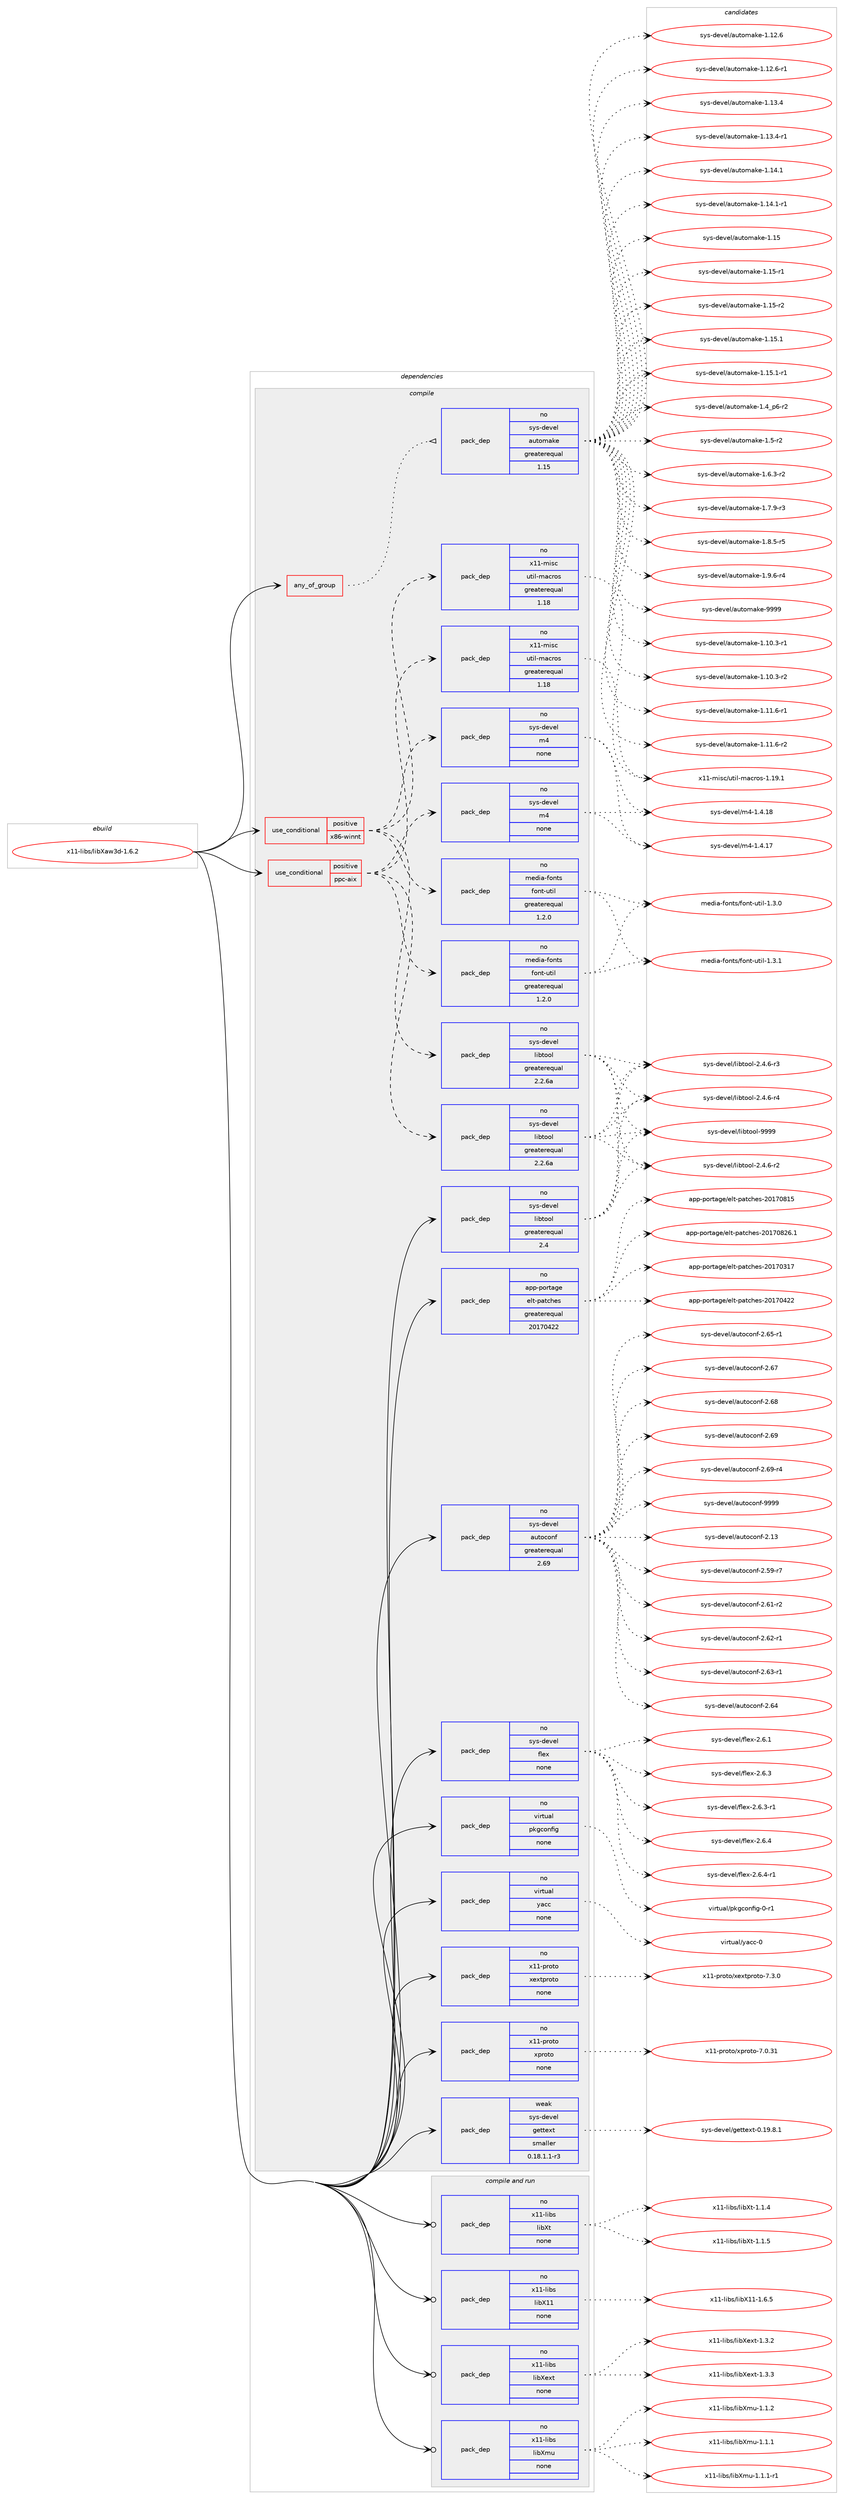 digraph prolog {

# *************
# Graph options
# *************

newrank=true;
concentrate=true;
compound=true;
graph [rankdir=LR,fontname=Helvetica,fontsize=10,ranksep=1.5];#, ranksep=2.5, nodesep=0.2];
edge  [arrowhead=vee];
node  [fontname=Helvetica,fontsize=10];

# **********
# The ebuild
# **********

subgraph cluster_leftcol {
color=gray;
rank=same;
label=<<i>ebuild</i>>;
id [label="x11-libs/libXaw3d-1.6.2", color=red, width=4, href="../x11-libs/libXaw3d-1.6.2.svg"];
}

# ****************
# The dependencies
# ****************

subgraph cluster_midcol {
color=gray;
label=<<i>dependencies</i>>;
subgraph cluster_compile {
fillcolor="#eeeeee";
style=filled;
label=<<i>compile</i>>;
subgraph any9282 {
dependency517478 [label=<<TABLE BORDER="0" CELLBORDER="1" CELLSPACING="0" CELLPADDING="4"><TR><TD CELLPADDING="10">any_of_group</TD></TR></TABLE>>, shape=none, color=red];subgraph pack385469 {
dependency517479 [label=<<TABLE BORDER="0" CELLBORDER="1" CELLSPACING="0" CELLPADDING="4" WIDTH="220"><TR><TD ROWSPAN="6" CELLPADDING="30">pack_dep</TD></TR><TR><TD WIDTH="110">no</TD></TR><TR><TD>sys-devel</TD></TR><TR><TD>automake</TD></TR><TR><TD>greaterequal</TD></TR><TR><TD>1.15</TD></TR></TABLE>>, shape=none, color=blue];
}
dependency517478:e -> dependency517479:w [weight=20,style="dotted",arrowhead="oinv"];
}
id:e -> dependency517478:w [weight=20,style="solid",arrowhead="vee"];
subgraph cond122388 {
dependency517480 [label=<<TABLE BORDER="0" CELLBORDER="1" CELLSPACING="0" CELLPADDING="4"><TR><TD ROWSPAN="3" CELLPADDING="10">use_conditional</TD></TR><TR><TD>positive</TD></TR><TR><TD>ppc-aix</TD></TR></TABLE>>, shape=none, color=red];
subgraph pack385470 {
dependency517481 [label=<<TABLE BORDER="0" CELLBORDER="1" CELLSPACING="0" CELLPADDING="4" WIDTH="220"><TR><TD ROWSPAN="6" CELLPADDING="30">pack_dep</TD></TR><TR><TD WIDTH="110">no</TD></TR><TR><TD>sys-devel</TD></TR><TR><TD>libtool</TD></TR><TR><TD>greaterequal</TD></TR><TR><TD>2.2.6a</TD></TR></TABLE>>, shape=none, color=blue];
}
dependency517480:e -> dependency517481:w [weight=20,style="dashed",arrowhead="vee"];
subgraph pack385471 {
dependency517482 [label=<<TABLE BORDER="0" CELLBORDER="1" CELLSPACING="0" CELLPADDING="4" WIDTH="220"><TR><TD ROWSPAN="6" CELLPADDING="30">pack_dep</TD></TR><TR><TD WIDTH="110">no</TD></TR><TR><TD>sys-devel</TD></TR><TR><TD>m4</TD></TR><TR><TD>none</TD></TR><TR><TD></TD></TR></TABLE>>, shape=none, color=blue];
}
dependency517480:e -> dependency517482:w [weight=20,style="dashed",arrowhead="vee"];
subgraph pack385472 {
dependency517483 [label=<<TABLE BORDER="0" CELLBORDER="1" CELLSPACING="0" CELLPADDING="4" WIDTH="220"><TR><TD ROWSPAN="6" CELLPADDING="30">pack_dep</TD></TR><TR><TD WIDTH="110">no</TD></TR><TR><TD>x11-misc</TD></TR><TR><TD>util-macros</TD></TR><TR><TD>greaterequal</TD></TR><TR><TD>1.18</TD></TR></TABLE>>, shape=none, color=blue];
}
dependency517480:e -> dependency517483:w [weight=20,style="dashed",arrowhead="vee"];
subgraph pack385473 {
dependency517484 [label=<<TABLE BORDER="0" CELLBORDER="1" CELLSPACING="0" CELLPADDING="4" WIDTH="220"><TR><TD ROWSPAN="6" CELLPADDING="30">pack_dep</TD></TR><TR><TD WIDTH="110">no</TD></TR><TR><TD>media-fonts</TD></TR><TR><TD>font-util</TD></TR><TR><TD>greaterequal</TD></TR><TR><TD>1.2.0</TD></TR></TABLE>>, shape=none, color=blue];
}
dependency517480:e -> dependency517484:w [weight=20,style="dashed",arrowhead="vee"];
}
id:e -> dependency517480:w [weight=20,style="solid",arrowhead="vee"];
subgraph cond122389 {
dependency517485 [label=<<TABLE BORDER="0" CELLBORDER="1" CELLSPACING="0" CELLPADDING="4"><TR><TD ROWSPAN="3" CELLPADDING="10">use_conditional</TD></TR><TR><TD>positive</TD></TR><TR><TD>x86-winnt</TD></TR></TABLE>>, shape=none, color=red];
subgraph pack385474 {
dependency517486 [label=<<TABLE BORDER="0" CELLBORDER="1" CELLSPACING="0" CELLPADDING="4" WIDTH="220"><TR><TD ROWSPAN="6" CELLPADDING="30">pack_dep</TD></TR><TR><TD WIDTH="110">no</TD></TR><TR><TD>sys-devel</TD></TR><TR><TD>libtool</TD></TR><TR><TD>greaterequal</TD></TR><TR><TD>2.2.6a</TD></TR></TABLE>>, shape=none, color=blue];
}
dependency517485:e -> dependency517486:w [weight=20,style="dashed",arrowhead="vee"];
subgraph pack385475 {
dependency517487 [label=<<TABLE BORDER="0" CELLBORDER="1" CELLSPACING="0" CELLPADDING="4" WIDTH="220"><TR><TD ROWSPAN="6" CELLPADDING="30">pack_dep</TD></TR><TR><TD WIDTH="110">no</TD></TR><TR><TD>sys-devel</TD></TR><TR><TD>m4</TD></TR><TR><TD>none</TD></TR><TR><TD></TD></TR></TABLE>>, shape=none, color=blue];
}
dependency517485:e -> dependency517487:w [weight=20,style="dashed",arrowhead="vee"];
subgraph pack385476 {
dependency517488 [label=<<TABLE BORDER="0" CELLBORDER="1" CELLSPACING="0" CELLPADDING="4" WIDTH="220"><TR><TD ROWSPAN="6" CELLPADDING="30">pack_dep</TD></TR><TR><TD WIDTH="110">no</TD></TR><TR><TD>x11-misc</TD></TR><TR><TD>util-macros</TD></TR><TR><TD>greaterequal</TD></TR><TR><TD>1.18</TD></TR></TABLE>>, shape=none, color=blue];
}
dependency517485:e -> dependency517488:w [weight=20,style="dashed",arrowhead="vee"];
subgraph pack385477 {
dependency517489 [label=<<TABLE BORDER="0" CELLBORDER="1" CELLSPACING="0" CELLPADDING="4" WIDTH="220"><TR><TD ROWSPAN="6" CELLPADDING="30">pack_dep</TD></TR><TR><TD WIDTH="110">no</TD></TR><TR><TD>media-fonts</TD></TR><TR><TD>font-util</TD></TR><TR><TD>greaterequal</TD></TR><TR><TD>1.2.0</TD></TR></TABLE>>, shape=none, color=blue];
}
dependency517485:e -> dependency517489:w [weight=20,style="dashed",arrowhead="vee"];
}
id:e -> dependency517485:w [weight=20,style="solid",arrowhead="vee"];
subgraph pack385478 {
dependency517490 [label=<<TABLE BORDER="0" CELLBORDER="1" CELLSPACING="0" CELLPADDING="4" WIDTH="220"><TR><TD ROWSPAN="6" CELLPADDING="30">pack_dep</TD></TR><TR><TD WIDTH="110">no</TD></TR><TR><TD>app-portage</TD></TR><TR><TD>elt-patches</TD></TR><TR><TD>greaterequal</TD></TR><TR><TD>20170422</TD></TR></TABLE>>, shape=none, color=blue];
}
id:e -> dependency517490:w [weight=20,style="solid",arrowhead="vee"];
subgraph pack385479 {
dependency517491 [label=<<TABLE BORDER="0" CELLBORDER="1" CELLSPACING="0" CELLPADDING="4" WIDTH="220"><TR><TD ROWSPAN="6" CELLPADDING="30">pack_dep</TD></TR><TR><TD WIDTH="110">no</TD></TR><TR><TD>sys-devel</TD></TR><TR><TD>autoconf</TD></TR><TR><TD>greaterequal</TD></TR><TR><TD>2.69</TD></TR></TABLE>>, shape=none, color=blue];
}
id:e -> dependency517491:w [weight=20,style="solid",arrowhead="vee"];
subgraph pack385480 {
dependency517492 [label=<<TABLE BORDER="0" CELLBORDER="1" CELLSPACING="0" CELLPADDING="4" WIDTH="220"><TR><TD ROWSPAN="6" CELLPADDING="30">pack_dep</TD></TR><TR><TD WIDTH="110">no</TD></TR><TR><TD>sys-devel</TD></TR><TR><TD>flex</TD></TR><TR><TD>none</TD></TR><TR><TD></TD></TR></TABLE>>, shape=none, color=blue];
}
id:e -> dependency517492:w [weight=20,style="solid",arrowhead="vee"];
subgraph pack385481 {
dependency517493 [label=<<TABLE BORDER="0" CELLBORDER="1" CELLSPACING="0" CELLPADDING="4" WIDTH="220"><TR><TD ROWSPAN="6" CELLPADDING="30">pack_dep</TD></TR><TR><TD WIDTH="110">no</TD></TR><TR><TD>sys-devel</TD></TR><TR><TD>libtool</TD></TR><TR><TD>greaterequal</TD></TR><TR><TD>2.4</TD></TR></TABLE>>, shape=none, color=blue];
}
id:e -> dependency517493:w [weight=20,style="solid",arrowhead="vee"];
subgraph pack385482 {
dependency517494 [label=<<TABLE BORDER="0" CELLBORDER="1" CELLSPACING="0" CELLPADDING="4" WIDTH="220"><TR><TD ROWSPAN="6" CELLPADDING="30">pack_dep</TD></TR><TR><TD WIDTH="110">no</TD></TR><TR><TD>virtual</TD></TR><TR><TD>pkgconfig</TD></TR><TR><TD>none</TD></TR><TR><TD></TD></TR></TABLE>>, shape=none, color=blue];
}
id:e -> dependency517494:w [weight=20,style="solid",arrowhead="vee"];
subgraph pack385483 {
dependency517495 [label=<<TABLE BORDER="0" CELLBORDER="1" CELLSPACING="0" CELLPADDING="4" WIDTH="220"><TR><TD ROWSPAN="6" CELLPADDING="30">pack_dep</TD></TR><TR><TD WIDTH="110">no</TD></TR><TR><TD>virtual</TD></TR><TR><TD>yacc</TD></TR><TR><TD>none</TD></TR><TR><TD></TD></TR></TABLE>>, shape=none, color=blue];
}
id:e -> dependency517495:w [weight=20,style="solid",arrowhead="vee"];
subgraph pack385484 {
dependency517496 [label=<<TABLE BORDER="0" CELLBORDER="1" CELLSPACING="0" CELLPADDING="4" WIDTH="220"><TR><TD ROWSPAN="6" CELLPADDING="30">pack_dep</TD></TR><TR><TD WIDTH="110">no</TD></TR><TR><TD>x11-proto</TD></TR><TR><TD>xextproto</TD></TR><TR><TD>none</TD></TR><TR><TD></TD></TR></TABLE>>, shape=none, color=blue];
}
id:e -> dependency517496:w [weight=20,style="solid",arrowhead="vee"];
subgraph pack385485 {
dependency517497 [label=<<TABLE BORDER="0" CELLBORDER="1" CELLSPACING="0" CELLPADDING="4" WIDTH="220"><TR><TD ROWSPAN="6" CELLPADDING="30">pack_dep</TD></TR><TR><TD WIDTH="110">no</TD></TR><TR><TD>x11-proto</TD></TR><TR><TD>xproto</TD></TR><TR><TD>none</TD></TR><TR><TD></TD></TR></TABLE>>, shape=none, color=blue];
}
id:e -> dependency517497:w [weight=20,style="solid",arrowhead="vee"];
subgraph pack385486 {
dependency517498 [label=<<TABLE BORDER="0" CELLBORDER="1" CELLSPACING="0" CELLPADDING="4" WIDTH="220"><TR><TD ROWSPAN="6" CELLPADDING="30">pack_dep</TD></TR><TR><TD WIDTH="110">weak</TD></TR><TR><TD>sys-devel</TD></TR><TR><TD>gettext</TD></TR><TR><TD>smaller</TD></TR><TR><TD>0.18.1.1-r3</TD></TR></TABLE>>, shape=none, color=blue];
}
id:e -> dependency517498:w [weight=20,style="solid",arrowhead="vee"];
}
subgraph cluster_compileandrun {
fillcolor="#eeeeee";
style=filled;
label=<<i>compile and run</i>>;
subgraph pack385487 {
dependency517499 [label=<<TABLE BORDER="0" CELLBORDER="1" CELLSPACING="0" CELLPADDING="4" WIDTH="220"><TR><TD ROWSPAN="6" CELLPADDING="30">pack_dep</TD></TR><TR><TD WIDTH="110">no</TD></TR><TR><TD>x11-libs</TD></TR><TR><TD>libX11</TD></TR><TR><TD>none</TD></TR><TR><TD></TD></TR></TABLE>>, shape=none, color=blue];
}
id:e -> dependency517499:w [weight=20,style="solid",arrowhead="odotvee"];
subgraph pack385488 {
dependency517500 [label=<<TABLE BORDER="0" CELLBORDER="1" CELLSPACING="0" CELLPADDING="4" WIDTH="220"><TR><TD ROWSPAN="6" CELLPADDING="30">pack_dep</TD></TR><TR><TD WIDTH="110">no</TD></TR><TR><TD>x11-libs</TD></TR><TR><TD>libXext</TD></TR><TR><TD>none</TD></TR><TR><TD></TD></TR></TABLE>>, shape=none, color=blue];
}
id:e -> dependency517500:w [weight=20,style="solid",arrowhead="odotvee"];
subgraph pack385489 {
dependency517501 [label=<<TABLE BORDER="0" CELLBORDER="1" CELLSPACING="0" CELLPADDING="4" WIDTH="220"><TR><TD ROWSPAN="6" CELLPADDING="30">pack_dep</TD></TR><TR><TD WIDTH="110">no</TD></TR><TR><TD>x11-libs</TD></TR><TR><TD>libXmu</TD></TR><TR><TD>none</TD></TR><TR><TD></TD></TR></TABLE>>, shape=none, color=blue];
}
id:e -> dependency517501:w [weight=20,style="solid",arrowhead="odotvee"];
subgraph pack385490 {
dependency517502 [label=<<TABLE BORDER="0" CELLBORDER="1" CELLSPACING="0" CELLPADDING="4" WIDTH="220"><TR><TD ROWSPAN="6" CELLPADDING="30">pack_dep</TD></TR><TR><TD WIDTH="110">no</TD></TR><TR><TD>x11-libs</TD></TR><TR><TD>libXt</TD></TR><TR><TD>none</TD></TR><TR><TD></TD></TR></TABLE>>, shape=none, color=blue];
}
id:e -> dependency517502:w [weight=20,style="solid",arrowhead="odotvee"];
}
subgraph cluster_run {
fillcolor="#eeeeee";
style=filled;
label=<<i>run</i>>;
}
}

# **************
# The candidates
# **************

subgraph cluster_choices {
rank=same;
color=gray;
label=<<i>candidates</i>>;

subgraph choice385469 {
color=black;
nodesep=1;
choice11512111545100101118101108479711711611110997107101454946494846514511449 [label="sys-devel/automake-1.10.3-r1", color=red, width=4,href="../sys-devel/automake-1.10.3-r1.svg"];
choice11512111545100101118101108479711711611110997107101454946494846514511450 [label="sys-devel/automake-1.10.3-r2", color=red, width=4,href="../sys-devel/automake-1.10.3-r2.svg"];
choice11512111545100101118101108479711711611110997107101454946494946544511449 [label="sys-devel/automake-1.11.6-r1", color=red, width=4,href="../sys-devel/automake-1.11.6-r1.svg"];
choice11512111545100101118101108479711711611110997107101454946494946544511450 [label="sys-devel/automake-1.11.6-r2", color=red, width=4,href="../sys-devel/automake-1.11.6-r2.svg"];
choice1151211154510010111810110847971171161111099710710145494649504654 [label="sys-devel/automake-1.12.6", color=red, width=4,href="../sys-devel/automake-1.12.6.svg"];
choice11512111545100101118101108479711711611110997107101454946495046544511449 [label="sys-devel/automake-1.12.6-r1", color=red, width=4,href="../sys-devel/automake-1.12.6-r1.svg"];
choice1151211154510010111810110847971171161111099710710145494649514652 [label="sys-devel/automake-1.13.4", color=red, width=4,href="../sys-devel/automake-1.13.4.svg"];
choice11512111545100101118101108479711711611110997107101454946495146524511449 [label="sys-devel/automake-1.13.4-r1", color=red, width=4,href="../sys-devel/automake-1.13.4-r1.svg"];
choice1151211154510010111810110847971171161111099710710145494649524649 [label="sys-devel/automake-1.14.1", color=red, width=4,href="../sys-devel/automake-1.14.1.svg"];
choice11512111545100101118101108479711711611110997107101454946495246494511449 [label="sys-devel/automake-1.14.1-r1", color=red, width=4,href="../sys-devel/automake-1.14.1-r1.svg"];
choice115121115451001011181011084797117116111109971071014549464953 [label="sys-devel/automake-1.15", color=red, width=4,href="../sys-devel/automake-1.15.svg"];
choice1151211154510010111810110847971171161111099710710145494649534511449 [label="sys-devel/automake-1.15-r1", color=red, width=4,href="../sys-devel/automake-1.15-r1.svg"];
choice1151211154510010111810110847971171161111099710710145494649534511450 [label="sys-devel/automake-1.15-r2", color=red, width=4,href="../sys-devel/automake-1.15-r2.svg"];
choice1151211154510010111810110847971171161111099710710145494649534649 [label="sys-devel/automake-1.15.1", color=red, width=4,href="../sys-devel/automake-1.15.1.svg"];
choice11512111545100101118101108479711711611110997107101454946495346494511449 [label="sys-devel/automake-1.15.1-r1", color=red, width=4,href="../sys-devel/automake-1.15.1-r1.svg"];
choice115121115451001011181011084797117116111109971071014549465295112544511450 [label="sys-devel/automake-1.4_p6-r2", color=red, width=4,href="../sys-devel/automake-1.4_p6-r2.svg"];
choice11512111545100101118101108479711711611110997107101454946534511450 [label="sys-devel/automake-1.5-r2", color=red, width=4,href="../sys-devel/automake-1.5-r2.svg"];
choice115121115451001011181011084797117116111109971071014549465446514511450 [label="sys-devel/automake-1.6.3-r2", color=red, width=4,href="../sys-devel/automake-1.6.3-r2.svg"];
choice115121115451001011181011084797117116111109971071014549465546574511451 [label="sys-devel/automake-1.7.9-r3", color=red, width=4,href="../sys-devel/automake-1.7.9-r3.svg"];
choice115121115451001011181011084797117116111109971071014549465646534511453 [label="sys-devel/automake-1.8.5-r5", color=red, width=4,href="../sys-devel/automake-1.8.5-r5.svg"];
choice115121115451001011181011084797117116111109971071014549465746544511452 [label="sys-devel/automake-1.9.6-r4", color=red, width=4,href="../sys-devel/automake-1.9.6-r4.svg"];
choice115121115451001011181011084797117116111109971071014557575757 [label="sys-devel/automake-9999", color=red, width=4,href="../sys-devel/automake-9999.svg"];
dependency517479:e -> choice11512111545100101118101108479711711611110997107101454946494846514511449:w [style=dotted,weight="100"];
dependency517479:e -> choice11512111545100101118101108479711711611110997107101454946494846514511450:w [style=dotted,weight="100"];
dependency517479:e -> choice11512111545100101118101108479711711611110997107101454946494946544511449:w [style=dotted,weight="100"];
dependency517479:e -> choice11512111545100101118101108479711711611110997107101454946494946544511450:w [style=dotted,weight="100"];
dependency517479:e -> choice1151211154510010111810110847971171161111099710710145494649504654:w [style=dotted,weight="100"];
dependency517479:e -> choice11512111545100101118101108479711711611110997107101454946495046544511449:w [style=dotted,weight="100"];
dependency517479:e -> choice1151211154510010111810110847971171161111099710710145494649514652:w [style=dotted,weight="100"];
dependency517479:e -> choice11512111545100101118101108479711711611110997107101454946495146524511449:w [style=dotted,weight="100"];
dependency517479:e -> choice1151211154510010111810110847971171161111099710710145494649524649:w [style=dotted,weight="100"];
dependency517479:e -> choice11512111545100101118101108479711711611110997107101454946495246494511449:w [style=dotted,weight="100"];
dependency517479:e -> choice115121115451001011181011084797117116111109971071014549464953:w [style=dotted,weight="100"];
dependency517479:e -> choice1151211154510010111810110847971171161111099710710145494649534511449:w [style=dotted,weight="100"];
dependency517479:e -> choice1151211154510010111810110847971171161111099710710145494649534511450:w [style=dotted,weight="100"];
dependency517479:e -> choice1151211154510010111810110847971171161111099710710145494649534649:w [style=dotted,weight="100"];
dependency517479:e -> choice11512111545100101118101108479711711611110997107101454946495346494511449:w [style=dotted,weight="100"];
dependency517479:e -> choice115121115451001011181011084797117116111109971071014549465295112544511450:w [style=dotted,weight="100"];
dependency517479:e -> choice11512111545100101118101108479711711611110997107101454946534511450:w [style=dotted,weight="100"];
dependency517479:e -> choice115121115451001011181011084797117116111109971071014549465446514511450:w [style=dotted,weight="100"];
dependency517479:e -> choice115121115451001011181011084797117116111109971071014549465546574511451:w [style=dotted,weight="100"];
dependency517479:e -> choice115121115451001011181011084797117116111109971071014549465646534511453:w [style=dotted,weight="100"];
dependency517479:e -> choice115121115451001011181011084797117116111109971071014549465746544511452:w [style=dotted,weight="100"];
dependency517479:e -> choice115121115451001011181011084797117116111109971071014557575757:w [style=dotted,weight="100"];
}
subgraph choice385470 {
color=black;
nodesep=1;
choice1151211154510010111810110847108105981161111111084550465246544511450 [label="sys-devel/libtool-2.4.6-r2", color=red, width=4,href="../sys-devel/libtool-2.4.6-r2.svg"];
choice1151211154510010111810110847108105981161111111084550465246544511451 [label="sys-devel/libtool-2.4.6-r3", color=red, width=4,href="../sys-devel/libtool-2.4.6-r3.svg"];
choice1151211154510010111810110847108105981161111111084550465246544511452 [label="sys-devel/libtool-2.4.6-r4", color=red, width=4,href="../sys-devel/libtool-2.4.6-r4.svg"];
choice1151211154510010111810110847108105981161111111084557575757 [label="sys-devel/libtool-9999", color=red, width=4,href="../sys-devel/libtool-9999.svg"];
dependency517481:e -> choice1151211154510010111810110847108105981161111111084550465246544511450:w [style=dotted,weight="100"];
dependency517481:e -> choice1151211154510010111810110847108105981161111111084550465246544511451:w [style=dotted,weight="100"];
dependency517481:e -> choice1151211154510010111810110847108105981161111111084550465246544511452:w [style=dotted,weight="100"];
dependency517481:e -> choice1151211154510010111810110847108105981161111111084557575757:w [style=dotted,weight="100"];
}
subgraph choice385471 {
color=black;
nodesep=1;
choice11512111545100101118101108471095245494652464955 [label="sys-devel/m4-1.4.17", color=red, width=4,href="../sys-devel/m4-1.4.17.svg"];
choice11512111545100101118101108471095245494652464956 [label="sys-devel/m4-1.4.18", color=red, width=4,href="../sys-devel/m4-1.4.18.svg"];
dependency517482:e -> choice11512111545100101118101108471095245494652464955:w [style=dotted,weight="100"];
dependency517482:e -> choice11512111545100101118101108471095245494652464956:w [style=dotted,weight="100"];
}
subgraph choice385472 {
color=black;
nodesep=1;
choice120494945109105115994711711610510845109979911411111545494649574649 [label="x11-misc/util-macros-1.19.1", color=red, width=4,href="../x11-misc/util-macros-1.19.1.svg"];
dependency517483:e -> choice120494945109105115994711711610510845109979911411111545494649574649:w [style=dotted,weight="100"];
}
subgraph choice385473 {
color=black;
nodesep=1;
choice10910110010597451021111101161154710211111011645117116105108454946514648 [label="media-fonts/font-util-1.3.0", color=red, width=4,href="../media-fonts/font-util-1.3.0.svg"];
choice10910110010597451021111101161154710211111011645117116105108454946514649 [label="media-fonts/font-util-1.3.1", color=red, width=4,href="../media-fonts/font-util-1.3.1.svg"];
dependency517484:e -> choice10910110010597451021111101161154710211111011645117116105108454946514648:w [style=dotted,weight="100"];
dependency517484:e -> choice10910110010597451021111101161154710211111011645117116105108454946514649:w [style=dotted,weight="100"];
}
subgraph choice385474 {
color=black;
nodesep=1;
choice1151211154510010111810110847108105981161111111084550465246544511450 [label="sys-devel/libtool-2.4.6-r2", color=red, width=4,href="../sys-devel/libtool-2.4.6-r2.svg"];
choice1151211154510010111810110847108105981161111111084550465246544511451 [label="sys-devel/libtool-2.4.6-r3", color=red, width=4,href="../sys-devel/libtool-2.4.6-r3.svg"];
choice1151211154510010111810110847108105981161111111084550465246544511452 [label="sys-devel/libtool-2.4.6-r4", color=red, width=4,href="../sys-devel/libtool-2.4.6-r4.svg"];
choice1151211154510010111810110847108105981161111111084557575757 [label="sys-devel/libtool-9999", color=red, width=4,href="../sys-devel/libtool-9999.svg"];
dependency517486:e -> choice1151211154510010111810110847108105981161111111084550465246544511450:w [style=dotted,weight="100"];
dependency517486:e -> choice1151211154510010111810110847108105981161111111084550465246544511451:w [style=dotted,weight="100"];
dependency517486:e -> choice1151211154510010111810110847108105981161111111084550465246544511452:w [style=dotted,weight="100"];
dependency517486:e -> choice1151211154510010111810110847108105981161111111084557575757:w [style=dotted,weight="100"];
}
subgraph choice385475 {
color=black;
nodesep=1;
choice11512111545100101118101108471095245494652464955 [label="sys-devel/m4-1.4.17", color=red, width=4,href="../sys-devel/m4-1.4.17.svg"];
choice11512111545100101118101108471095245494652464956 [label="sys-devel/m4-1.4.18", color=red, width=4,href="../sys-devel/m4-1.4.18.svg"];
dependency517487:e -> choice11512111545100101118101108471095245494652464955:w [style=dotted,weight="100"];
dependency517487:e -> choice11512111545100101118101108471095245494652464956:w [style=dotted,weight="100"];
}
subgraph choice385476 {
color=black;
nodesep=1;
choice120494945109105115994711711610510845109979911411111545494649574649 [label="x11-misc/util-macros-1.19.1", color=red, width=4,href="../x11-misc/util-macros-1.19.1.svg"];
dependency517488:e -> choice120494945109105115994711711610510845109979911411111545494649574649:w [style=dotted,weight="100"];
}
subgraph choice385477 {
color=black;
nodesep=1;
choice10910110010597451021111101161154710211111011645117116105108454946514648 [label="media-fonts/font-util-1.3.0", color=red, width=4,href="../media-fonts/font-util-1.3.0.svg"];
choice10910110010597451021111101161154710211111011645117116105108454946514649 [label="media-fonts/font-util-1.3.1", color=red, width=4,href="../media-fonts/font-util-1.3.1.svg"];
dependency517489:e -> choice10910110010597451021111101161154710211111011645117116105108454946514648:w [style=dotted,weight="100"];
dependency517489:e -> choice10910110010597451021111101161154710211111011645117116105108454946514649:w [style=dotted,weight="100"];
}
subgraph choice385478 {
color=black;
nodesep=1;
choice97112112451121111141169710310147101108116451129711699104101115455048495548514955 [label="app-portage/elt-patches-20170317", color=red, width=4,href="../app-portage/elt-patches-20170317.svg"];
choice97112112451121111141169710310147101108116451129711699104101115455048495548525050 [label="app-portage/elt-patches-20170422", color=red, width=4,href="../app-portage/elt-patches-20170422.svg"];
choice97112112451121111141169710310147101108116451129711699104101115455048495548564953 [label="app-portage/elt-patches-20170815", color=red, width=4,href="../app-portage/elt-patches-20170815.svg"];
choice971121124511211111411697103101471011081164511297116991041011154550484955485650544649 [label="app-portage/elt-patches-20170826.1", color=red, width=4,href="../app-portage/elt-patches-20170826.1.svg"];
dependency517490:e -> choice97112112451121111141169710310147101108116451129711699104101115455048495548514955:w [style=dotted,weight="100"];
dependency517490:e -> choice97112112451121111141169710310147101108116451129711699104101115455048495548525050:w [style=dotted,weight="100"];
dependency517490:e -> choice97112112451121111141169710310147101108116451129711699104101115455048495548564953:w [style=dotted,weight="100"];
dependency517490:e -> choice971121124511211111411697103101471011081164511297116991041011154550484955485650544649:w [style=dotted,weight="100"];
}
subgraph choice385479 {
color=black;
nodesep=1;
choice115121115451001011181011084797117116111991111101024550464951 [label="sys-devel/autoconf-2.13", color=red, width=4,href="../sys-devel/autoconf-2.13.svg"];
choice1151211154510010111810110847971171161119911111010245504653574511455 [label="sys-devel/autoconf-2.59-r7", color=red, width=4,href="../sys-devel/autoconf-2.59-r7.svg"];
choice1151211154510010111810110847971171161119911111010245504654494511450 [label="sys-devel/autoconf-2.61-r2", color=red, width=4,href="../sys-devel/autoconf-2.61-r2.svg"];
choice1151211154510010111810110847971171161119911111010245504654504511449 [label="sys-devel/autoconf-2.62-r1", color=red, width=4,href="../sys-devel/autoconf-2.62-r1.svg"];
choice1151211154510010111810110847971171161119911111010245504654514511449 [label="sys-devel/autoconf-2.63-r1", color=red, width=4,href="../sys-devel/autoconf-2.63-r1.svg"];
choice115121115451001011181011084797117116111991111101024550465452 [label="sys-devel/autoconf-2.64", color=red, width=4,href="../sys-devel/autoconf-2.64.svg"];
choice1151211154510010111810110847971171161119911111010245504654534511449 [label="sys-devel/autoconf-2.65-r1", color=red, width=4,href="../sys-devel/autoconf-2.65-r1.svg"];
choice115121115451001011181011084797117116111991111101024550465455 [label="sys-devel/autoconf-2.67", color=red, width=4,href="../sys-devel/autoconf-2.67.svg"];
choice115121115451001011181011084797117116111991111101024550465456 [label="sys-devel/autoconf-2.68", color=red, width=4,href="../sys-devel/autoconf-2.68.svg"];
choice115121115451001011181011084797117116111991111101024550465457 [label="sys-devel/autoconf-2.69", color=red, width=4,href="../sys-devel/autoconf-2.69.svg"];
choice1151211154510010111810110847971171161119911111010245504654574511452 [label="sys-devel/autoconf-2.69-r4", color=red, width=4,href="../sys-devel/autoconf-2.69-r4.svg"];
choice115121115451001011181011084797117116111991111101024557575757 [label="sys-devel/autoconf-9999", color=red, width=4,href="../sys-devel/autoconf-9999.svg"];
dependency517491:e -> choice115121115451001011181011084797117116111991111101024550464951:w [style=dotted,weight="100"];
dependency517491:e -> choice1151211154510010111810110847971171161119911111010245504653574511455:w [style=dotted,weight="100"];
dependency517491:e -> choice1151211154510010111810110847971171161119911111010245504654494511450:w [style=dotted,weight="100"];
dependency517491:e -> choice1151211154510010111810110847971171161119911111010245504654504511449:w [style=dotted,weight="100"];
dependency517491:e -> choice1151211154510010111810110847971171161119911111010245504654514511449:w [style=dotted,weight="100"];
dependency517491:e -> choice115121115451001011181011084797117116111991111101024550465452:w [style=dotted,weight="100"];
dependency517491:e -> choice1151211154510010111810110847971171161119911111010245504654534511449:w [style=dotted,weight="100"];
dependency517491:e -> choice115121115451001011181011084797117116111991111101024550465455:w [style=dotted,weight="100"];
dependency517491:e -> choice115121115451001011181011084797117116111991111101024550465456:w [style=dotted,weight="100"];
dependency517491:e -> choice115121115451001011181011084797117116111991111101024550465457:w [style=dotted,weight="100"];
dependency517491:e -> choice1151211154510010111810110847971171161119911111010245504654574511452:w [style=dotted,weight="100"];
dependency517491:e -> choice115121115451001011181011084797117116111991111101024557575757:w [style=dotted,weight="100"];
}
subgraph choice385480 {
color=black;
nodesep=1;
choice1151211154510010111810110847102108101120455046544649 [label="sys-devel/flex-2.6.1", color=red, width=4,href="../sys-devel/flex-2.6.1.svg"];
choice1151211154510010111810110847102108101120455046544651 [label="sys-devel/flex-2.6.3", color=red, width=4,href="../sys-devel/flex-2.6.3.svg"];
choice11512111545100101118101108471021081011204550465446514511449 [label="sys-devel/flex-2.6.3-r1", color=red, width=4,href="../sys-devel/flex-2.6.3-r1.svg"];
choice1151211154510010111810110847102108101120455046544652 [label="sys-devel/flex-2.6.4", color=red, width=4,href="../sys-devel/flex-2.6.4.svg"];
choice11512111545100101118101108471021081011204550465446524511449 [label="sys-devel/flex-2.6.4-r1", color=red, width=4,href="../sys-devel/flex-2.6.4-r1.svg"];
dependency517492:e -> choice1151211154510010111810110847102108101120455046544649:w [style=dotted,weight="100"];
dependency517492:e -> choice1151211154510010111810110847102108101120455046544651:w [style=dotted,weight="100"];
dependency517492:e -> choice11512111545100101118101108471021081011204550465446514511449:w [style=dotted,weight="100"];
dependency517492:e -> choice1151211154510010111810110847102108101120455046544652:w [style=dotted,weight="100"];
dependency517492:e -> choice11512111545100101118101108471021081011204550465446524511449:w [style=dotted,weight="100"];
}
subgraph choice385481 {
color=black;
nodesep=1;
choice1151211154510010111810110847108105981161111111084550465246544511450 [label="sys-devel/libtool-2.4.6-r2", color=red, width=4,href="../sys-devel/libtool-2.4.6-r2.svg"];
choice1151211154510010111810110847108105981161111111084550465246544511451 [label="sys-devel/libtool-2.4.6-r3", color=red, width=4,href="../sys-devel/libtool-2.4.6-r3.svg"];
choice1151211154510010111810110847108105981161111111084550465246544511452 [label="sys-devel/libtool-2.4.6-r4", color=red, width=4,href="../sys-devel/libtool-2.4.6-r4.svg"];
choice1151211154510010111810110847108105981161111111084557575757 [label="sys-devel/libtool-9999", color=red, width=4,href="../sys-devel/libtool-9999.svg"];
dependency517493:e -> choice1151211154510010111810110847108105981161111111084550465246544511450:w [style=dotted,weight="100"];
dependency517493:e -> choice1151211154510010111810110847108105981161111111084550465246544511451:w [style=dotted,weight="100"];
dependency517493:e -> choice1151211154510010111810110847108105981161111111084550465246544511452:w [style=dotted,weight="100"];
dependency517493:e -> choice1151211154510010111810110847108105981161111111084557575757:w [style=dotted,weight="100"];
}
subgraph choice385482 {
color=black;
nodesep=1;
choice11810511411611797108471121071039911111010210510345484511449 [label="virtual/pkgconfig-0-r1", color=red, width=4,href="../virtual/pkgconfig-0-r1.svg"];
dependency517494:e -> choice11810511411611797108471121071039911111010210510345484511449:w [style=dotted,weight="100"];
}
subgraph choice385483 {
color=black;
nodesep=1;
choice11810511411611797108471219799994548 [label="virtual/yacc-0", color=red, width=4,href="../virtual/yacc-0.svg"];
dependency517495:e -> choice11810511411611797108471219799994548:w [style=dotted,weight="100"];
}
subgraph choice385484 {
color=black;
nodesep=1;
choice12049494511211411111611147120101120116112114111116111455546514648 [label="x11-proto/xextproto-7.3.0", color=red, width=4,href="../x11-proto/xextproto-7.3.0.svg"];
dependency517496:e -> choice12049494511211411111611147120101120116112114111116111455546514648:w [style=dotted,weight="100"];
}
subgraph choice385485 {
color=black;
nodesep=1;
choice1204949451121141111161114712011211411111611145554648465149 [label="x11-proto/xproto-7.0.31", color=red, width=4,href="../x11-proto/xproto-7.0.31.svg"];
dependency517497:e -> choice1204949451121141111161114712011211411111611145554648465149:w [style=dotted,weight="100"];
}
subgraph choice385486 {
color=black;
nodesep=1;
choice1151211154510010111810110847103101116116101120116454846495746564649 [label="sys-devel/gettext-0.19.8.1", color=red, width=4,href="../sys-devel/gettext-0.19.8.1.svg"];
dependency517498:e -> choice1151211154510010111810110847103101116116101120116454846495746564649:w [style=dotted,weight="100"];
}
subgraph choice385487 {
color=black;
nodesep=1;
choice120494945108105981154710810598884949454946544653 [label="x11-libs/libX11-1.6.5", color=red, width=4,href="../x11-libs/libX11-1.6.5.svg"];
dependency517499:e -> choice120494945108105981154710810598884949454946544653:w [style=dotted,weight="100"];
}
subgraph choice385488 {
color=black;
nodesep=1;
choice12049494510810598115471081059888101120116454946514650 [label="x11-libs/libXext-1.3.2", color=red, width=4,href="../x11-libs/libXext-1.3.2.svg"];
choice12049494510810598115471081059888101120116454946514651 [label="x11-libs/libXext-1.3.3", color=red, width=4,href="../x11-libs/libXext-1.3.3.svg"];
dependency517500:e -> choice12049494510810598115471081059888101120116454946514650:w [style=dotted,weight="100"];
dependency517500:e -> choice12049494510810598115471081059888101120116454946514651:w [style=dotted,weight="100"];
}
subgraph choice385489 {
color=black;
nodesep=1;
choice12049494510810598115471081059888109117454946494649 [label="x11-libs/libXmu-1.1.1", color=red, width=4,href="../x11-libs/libXmu-1.1.1.svg"];
choice120494945108105981154710810598881091174549464946494511449 [label="x11-libs/libXmu-1.1.1-r1", color=red, width=4,href="../x11-libs/libXmu-1.1.1-r1.svg"];
choice12049494510810598115471081059888109117454946494650 [label="x11-libs/libXmu-1.1.2", color=red, width=4,href="../x11-libs/libXmu-1.1.2.svg"];
dependency517501:e -> choice12049494510810598115471081059888109117454946494649:w [style=dotted,weight="100"];
dependency517501:e -> choice120494945108105981154710810598881091174549464946494511449:w [style=dotted,weight="100"];
dependency517501:e -> choice12049494510810598115471081059888109117454946494650:w [style=dotted,weight="100"];
}
subgraph choice385490 {
color=black;
nodesep=1;
choice12049494510810598115471081059888116454946494652 [label="x11-libs/libXt-1.1.4", color=red, width=4,href="../x11-libs/libXt-1.1.4.svg"];
choice12049494510810598115471081059888116454946494653 [label="x11-libs/libXt-1.1.5", color=red, width=4,href="../x11-libs/libXt-1.1.5.svg"];
dependency517502:e -> choice12049494510810598115471081059888116454946494652:w [style=dotted,weight="100"];
dependency517502:e -> choice12049494510810598115471081059888116454946494653:w [style=dotted,weight="100"];
}
}

}
